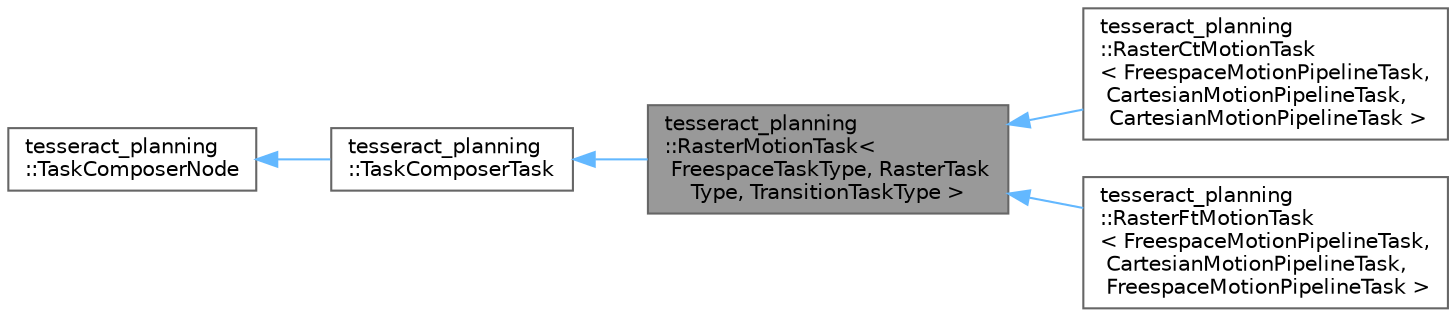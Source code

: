 digraph "tesseract_planning::RasterMotionTask&lt; FreespaceTaskType, RasterTaskType, TransitionTaskType &gt;"
{
 // LATEX_PDF_SIZE
  bgcolor="transparent";
  edge [fontname=Helvetica,fontsize=10,labelfontname=Helvetica,labelfontsize=10];
  node [fontname=Helvetica,fontsize=10,shape=box,height=0.2,width=0.4];
  rankdir="LR";
  Node1 [label="tesseract_planning\l::RasterMotionTask\<\l FreespaceTaskType, RasterTask\lType, TransitionTaskType \>",height=0.2,width=0.4,color="gray40", fillcolor="grey60", style="filled", fontcolor="black",tooltip="The RasterCtMotionTask class."];
  Node2 -> Node1 [dir="back",color="steelblue1",style="solid"];
  Node2 [label="tesseract_planning\l::TaskComposerTask",height=0.2,width=0.4,color="gray40", fillcolor="white", style="filled",URL="$d8/def/classtesseract__planning_1_1TaskComposerTask.html",tooltip=" "];
  Node3 -> Node2 [dir="back",color="steelblue1",style="solid"];
  Node3 [label="tesseract_planning\l::TaskComposerNode",height=0.2,width=0.4,color="gray40", fillcolor="white", style="filled",URL="$de/d23/classtesseract__planning_1_1TaskComposerNode.html",tooltip="Represents a node the pipeline to be executed."];
  Node1 -> Node4 [dir="back",color="steelblue1",style="solid"];
  Node4 [label="tesseract_planning\l::RasterCtMotionTask\l\< FreespaceMotionPipelineTask,\l CartesianMotionPipelineTask,\l CartesianMotionPipelineTask \>",height=0.2,width=0.4,color="gray40", fillcolor="white", style="filled",URL="$dd/d32/classtesseract__planning_1_1RasterCtMotionTask.html",tooltip=" "];
  Node1 -> Node5 [dir="back",color="steelblue1",style="solid"];
  Node5 [label="tesseract_planning\l::RasterFtMotionTask\l\< FreespaceMotionPipelineTask,\l CartesianMotionPipelineTask,\l FreespaceMotionPipelineTask \>",height=0.2,width=0.4,color="gray40", fillcolor="white", style="filled",URL="$d2/d6f/classtesseract__planning_1_1RasterFtMotionTask.html",tooltip=" "];
}
